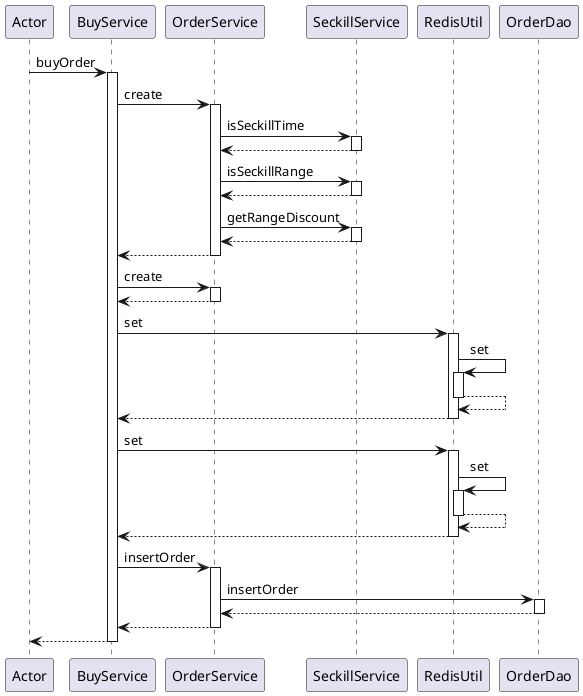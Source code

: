 @startuml
participant Actor
Actor -> BuyService : buyOrder
activate BuyService
BuyService -> OrderService : create
activate OrderService
OrderService -> SeckillService : isSeckillTime
activate SeckillService
SeckillService --> OrderService
deactivate SeckillService
OrderService -> SeckillService : isSeckillRange
activate SeckillService
SeckillService --> OrderService
deactivate SeckillService
OrderService -> SeckillService : getRangeDiscount
activate SeckillService
SeckillService --> OrderService
deactivate SeckillService
OrderService --> BuyService
deactivate OrderService
BuyService -> OrderService : create
activate OrderService
OrderService --> BuyService
deactivate OrderService
BuyService -> RedisUtil : set
activate RedisUtil
RedisUtil -> RedisUtil : set
activate RedisUtil
RedisUtil --> RedisUtil
deactivate RedisUtil
RedisUtil --> BuyService
deactivate RedisUtil
BuyService -> RedisUtil : set
activate RedisUtil
RedisUtil -> RedisUtil : set
activate RedisUtil
RedisUtil --> RedisUtil
deactivate RedisUtil
RedisUtil --> BuyService
deactivate RedisUtil
BuyService -> OrderService : insertOrder
activate OrderService
OrderService -> OrderDao : insertOrder
activate OrderDao
OrderDao --> OrderService
deactivate OrderDao
OrderService --> BuyService
deactivate OrderService
return
@enduml